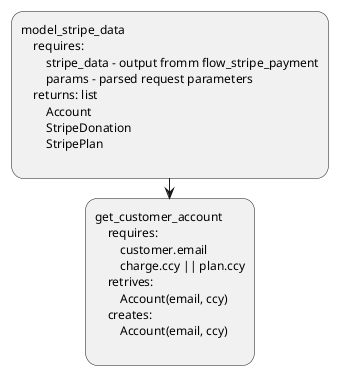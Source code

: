@startuml
:model_stripe_data
    requires:
        stripe_data - output fromm flow_stripe_payment
        params - parsed request parameters
    returns: list
        Account
        StripeDonation
        StripePlan
;
:get_customer_account
    requires:
        customer.email
        charge.ccy || plan.ccy
    retrives:
        Account(email, ccy)
    creates:
        Account(email, ccy)
;
@enduml
